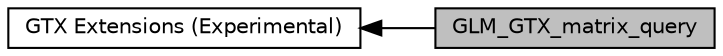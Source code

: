 digraph "GLM_GTX_matrix_query"
{
  edge [fontname="Helvetica",fontsize="10",labelfontname="Helvetica",labelfontsize="10"];
  node [fontname="Helvetica",fontsize="10",shape=box];
  rankdir=LR;
  Node2 [label="GTX Extensions (Experimental)",height=0.2,width=0.4,color="black", fillcolor="white", style="filled",URL="$group__gtx.html",tooltip="Functions and types that the GLSL specification doesn't define, but useful to have for a C++ program."];
  Node1 [label="GLM_GTX_matrix_query",height=0.2,width=0.4,color="black", fillcolor="grey75", style="filled", fontcolor="black",tooltip="Query to evaluate matrix properties."];
  Node2->Node1 [shape=plaintext, dir="back", style="solid"];
}
